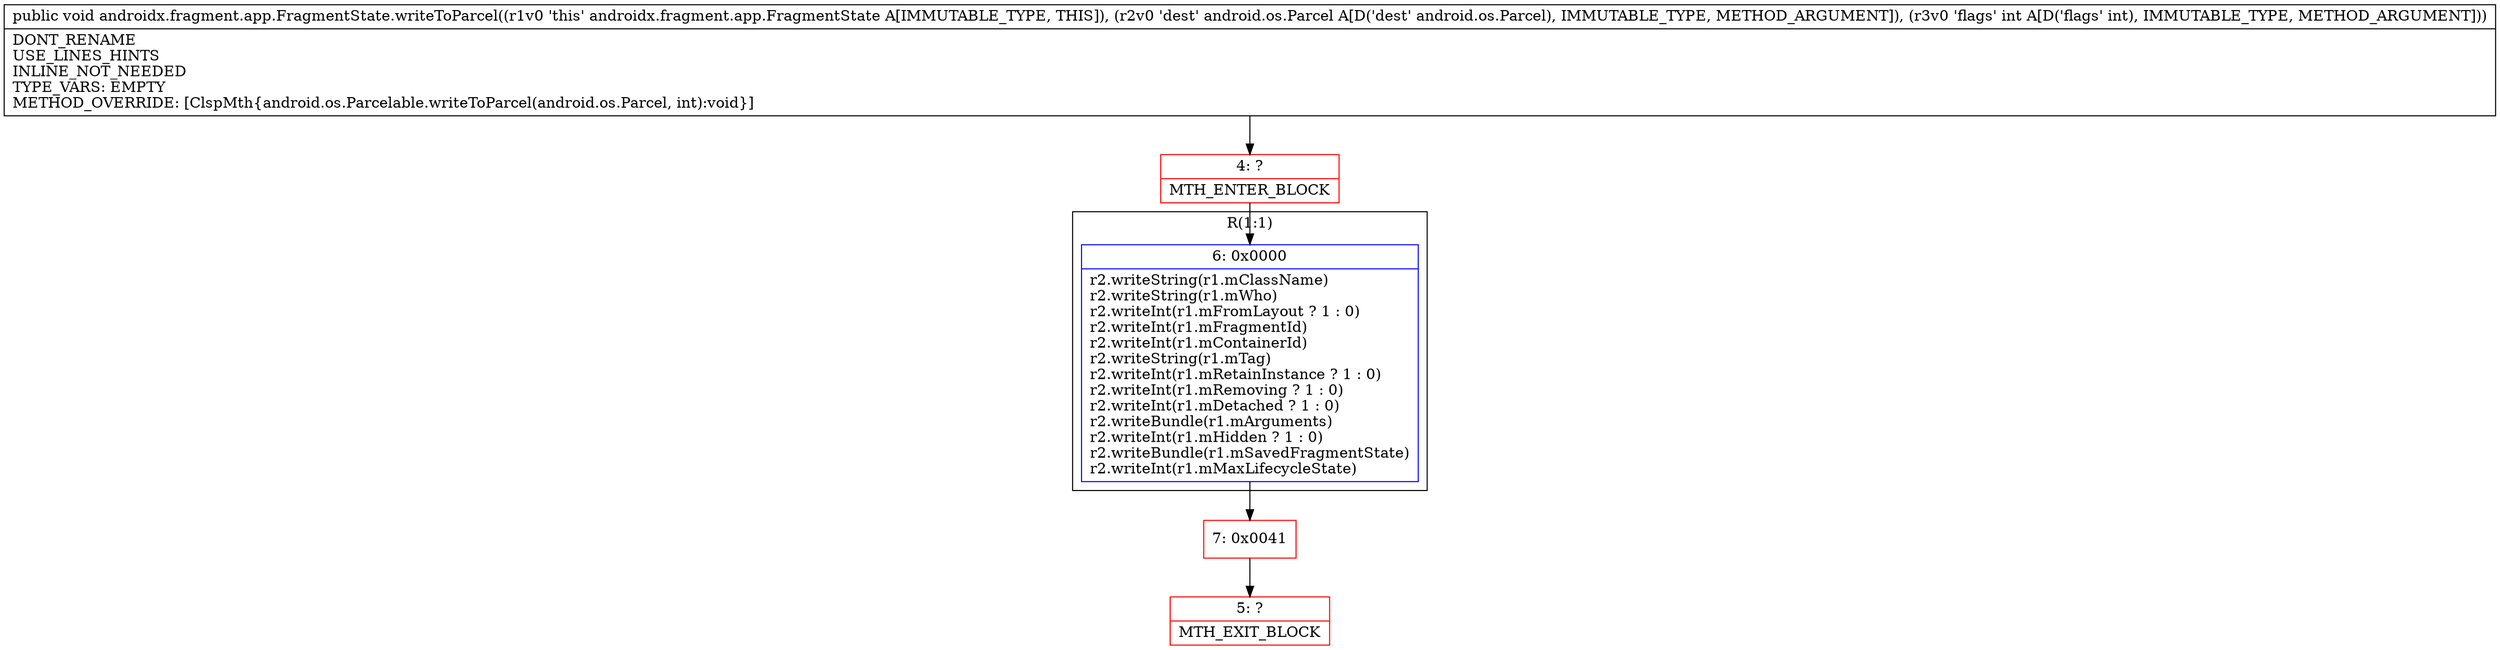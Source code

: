 digraph "CFG forandroidx.fragment.app.FragmentState.writeToParcel(Landroid\/os\/Parcel;I)V" {
subgraph cluster_Region_423606257 {
label = "R(1:1)";
node [shape=record,color=blue];
Node_6 [shape=record,label="{6\:\ 0x0000|r2.writeString(r1.mClassName)\lr2.writeString(r1.mWho)\lr2.writeInt(r1.mFromLayout ? 1 : 0)\lr2.writeInt(r1.mFragmentId)\lr2.writeInt(r1.mContainerId)\lr2.writeString(r1.mTag)\lr2.writeInt(r1.mRetainInstance ? 1 : 0)\lr2.writeInt(r1.mRemoving ? 1 : 0)\lr2.writeInt(r1.mDetached ? 1 : 0)\lr2.writeBundle(r1.mArguments)\lr2.writeInt(r1.mHidden ? 1 : 0)\lr2.writeBundle(r1.mSavedFragmentState)\lr2.writeInt(r1.mMaxLifecycleState)\l}"];
}
Node_4 [shape=record,color=red,label="{4\:\ ?|MTH_ENTER_BLOCK\l}"];
Node_7 [shape=record,color=red,label="{7\:\ 0x0041}"];
Node_5 [shape=record,color=red,label="{5\:\ ?|MTH_EXIT_BLOCK\l}"];
MethodNode[shape=record,label="{public void androidx.fragment.app.FragmentState.writeToParcel((r1v0 'this' androidx.fragment.app.FragmentState A[IMMUTABLE_TYPE, THIS]), (r2v0 'dest' android.os.Parcel A[D('dest' android.os.Parcel), IMMUTABLE_TYPE, METHOD_ARGUMENT]), (r3v0 'flags' int A[D('flags' int), IMMUTABLE_TYPE, METHOD_ARGUMENT]))  | DONT_RENAME\lUSE_LINES_HINTS\lINLINE_NOT_NEEDED\lTYPE_VARS: EMPTY\lMETHOD_OVERRIDE: [ClspMth\{android.os.Parcelable.writeToParcel(android.os.Parcel, int):void\}]\l}"];
MethodNode -> Node_4;Node_6 -> Node_7;
Node_4 -> Node_6;
Node_7 -> Node_5;
}


